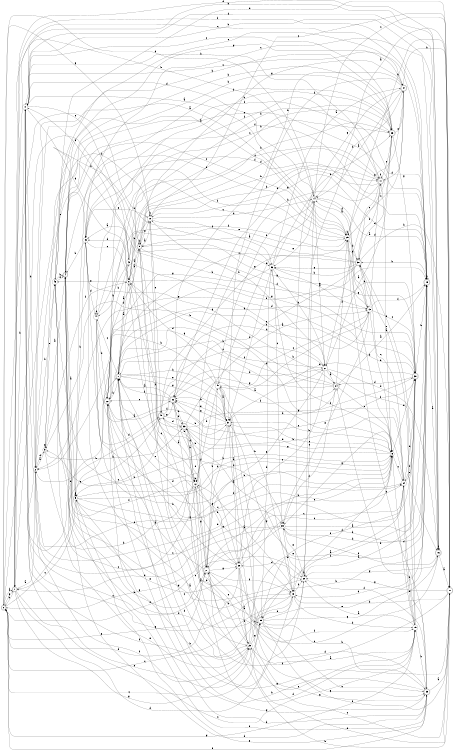 digraph n38_10 {
__start0 [label="" shape="none"];

rankdir=LR;
size="8,5";

s0 [style="rounded,filled", color="black", fillcolor="white" shape="doublecircle", label="0"];
s1 [style="rounded,filled", color="black", fillcolor="white" shape="doublecircle", label="1"];
s2 [style="filled", color="black", fillcolor="white" shape="circle", label="2"];
s3 [style="filled", color="black", fillcolor="white" shape="circle", label="3"];
s4 [style="rounded,filled", color="black", fillcolor="white" shape="doublecircle", label="4"];
s5 [style="filled", color="black", fillcolor="white" shape="circle", label="5"];
s6 [style="filled", color="black", fillcolor="white" shape="circle", label="6"];
s7 [style="rounded,filled", color="black", fillcolor="white" shape="doublecircle", label="7"];
s8 [style="filled", color="black", fillcolor="white" shape="circle", label="8"];
s9 [style="rounded,filled", color="black", fillcolor="white" shape="doublecircle", label="9"];
s10 [style="filled", color="black", fillcolor="white" shape="circle", label="10"];
s11 [style="rounded,filled", color="black", fillcolor="white" shape="doublecircle", label="11"];
s12 [style="filled", color="black", fillcolor="white" shape="circle", label="12"];
s13 [style="filled", color="black", fillcolor="white" shape="circle", label="13"];
s14 [style="filled", color="black", fillcolor="white" shape="circle", label="14"];
s15 [style="rounded,filled", color="black", fillcolor="white" shape="doublecircle", label="15"];
s16 [style="rounded,filled", color="black", fillcolor="white" shape="doublecircle", label="16"];
s17 [style="rounded,filled", color="black", fillcolor="white" shape="doublecircle", label="17"];
s18 [style="filled", color="black", fillcolor="white" shape="circle", label="18"];
s19 [style="filled", color="black", fillcolor="white" shape="circle", label="19"];
s20 [style="filled", color="black", fillcolor="white" shape="circle", label="20"];
s21 [style="rounded,filled", color="black", fillcolor="white" shape="doublecircle", label="21"];
s22 [style="rounded,filled", color="black", fillcolor="white" shape="doublecircle", label="22"];
s23 [style="rounded,filled", color="black", fillcolor="white" shape="doublecircle", label="23"];
s24 [style="rounded,filled", color="black", fillcolor="white" shape="doublecircle", label="24"];
s25 [style="filled", color="black", fillcolor="white" shape="circle", label="25"];
s26 [style="rounded,filled", color="black", fillcolor="white" shape="doublecircle", label="26"];
s27 [style="filled", color="black", fillcolor="white" shape="circle", label="27"];
s28 [style="filled", color="black", fillcolor="white" shape="circle", label="28"];
s29 [style="filled", color="black", fillcolor="white" shape="circle", label="29"];
s30 [style="rounded,filled", color="black", fillcolor="white" shape="doublecircle", label="30"];
s31 [style="filled", color="black", fillcolor="white" shape="circle", label="31"];
s32 [style="rounded,filled", color="black", fillcolor="white" shape="doublecircle", label="32"];
s33 [style="rounded,filled", color="black", fillcolor="white" shape="doublecircle", label="33"];
s34 [style="filled", color="black", fillcolor="white" shape="circle", label="34"];
s35 [style="rounded,filled", color="black", fillcolor="white" shape="doublecircle", label="35"];
s36 [style="filled", color="black", fillcolor="white" shape="circle", label="36"];
s37 [style="rounded,filled", color="black", fillcolor="white" shape="doublecircle", label="37"];
s38 [style="rounded,filled", color="black", fillcolor="white" shape="doublecircle", label="38"];
s39 [style="filled", color="black", fillcolor="white" shape="circle", label="39"];
s40 [style="rounded,filled", color="black", fillcolor="white" shape="doublecircle", label="40"];
s41 [style="filled", color="black", fillcolor="white" shape="circle", label="41"];
s42 [style="filled", color="black", fillcolor="white" shape="circle", label="42"];
s43 [style="filled", color="black", fillcolor="white" shape="circle", label="43"];
s44 [style="filled", color="black", fillcolor="white" shape="circle", label="44"];
s45 [style="filled", color="black", fillcolor="white" shape="circle", label="45"];
s46 [style="filled", color="black", fillcolor="white" shape="circle", label="46"];
s0 -> s1 [label="a"];
s0 -> s36 [label="b"];
s0 -> s35 [label="c"];
s0 -> s14 [label="d"];
s0 -> s40 [label="e"];
s0 -> s20 [label="f"];
s0 -> s1 [label="g"];
s0 -> s36 [label="h"];
s1 -> s2 [label="a"];
s1 -> s0 [label="b"];
s1 -> s15 [label="c"];
s1 -> s18 [label="d"];
s1 -> s35 [label="e"];
s1 -> s15 [label="f"];
s1 -> s29 [label="g"];
s1 -> s41 [label="h"];
s2 -> s3 [label="a"];
s2 -> s46 [label="b"];
s2 -> s34 [label="c"];
s2 -> s34 [label="d"];
s2 -> s43 [label="e"];
s2 -> s29 [label="f"];
s2 -> s30 [label="g"];
s2 -> s26 [label="h"];
s3 -> s4 [label="a"];
s3 -> s33 [label="b"];
s3 -> s12 [label="c"];
s3 -> s2 [label="d"];
s3 -> s46 [label="e"];
s3 -> s8 [label="f"];
s3 -> s3 [label="g"];
s3 -> s9 [label="h"];
s4 -> s5 [label="a"];
s4 -> s26 [label="b"];
s4 -> s25 [label="c"];
s4 -> s23 [label="d"];
s4 -> s28 [label="e"];
s4 -> s15 [label="f"];
s4 -> s37 [label="g"];
s4 -> s21 [label="h"];
s5 -> s6 [label="a"];
s5 -> s20 [label="b"];
s5 -> s1 [label="c"];
s5 -> s6 [label="d"];
s5 -> s23 [label="e"];
s5 -> s6 [label="f"];
s5 -> s5 [label="g"];
s5 -> s43 [label="h"];
s6 -> s7 [label="a"];
s6 -> s21 [label="b"];
s6 -> s34 [label="c"];
s6 -> s32 [label="d"];
s6 -> s30 [label="e"];
s6 -> s18 [label="f"];
s6 -> s33 [label="g"];
s6 -> s31 [label="h"];
s7 -> s8 [label="a"];
s7 -> s27 [label="b"];
s7 -> s44 [label="c"];
s7 -> s13 [label="d"];
s7 -> s31 [label="e"];
s7 -> s42 [label="f"];
s7 -> s31 [label="g"];
s7 -> s31 [label="h"];
s8 -> s9 [label="a"];
s8 -> s26 [label="b"];
s8 -> s12 [label="c"];
s8 -> s43 [label="d"];
s8 -> s46 [label="e"];
s8 -> s33 [label="f"];
s8 -> s30 [label="g"];
s8 -> s26 [label="h"];
s9 -> s10 [label="a"];
s9 -> s9 [label="b"];
s9 -> s29 [label="c"];
s9 -> s28 [label="d"];
s9 -> s10 [label="e"];
s9 -> s30 [label="f"];
s9 -> s37 [label="g"];
s9 -> s11 [label="h"];
s10 -> s7 [label="a"];
s10 -> s11 [label="b"];
s10 -> s17 [label="c"];
s10 -> s14 [label="d"];
s10 -> s40 [label="e"];
s10 -> s36 [label="f"];
s10 -> s0 [label="g"];
s10 -> s10 [label="h"];
s11 -> s6 [label="a"];
s11 -> s12 [label="b"];
s11 -> s26 [label="c"];
s11 -> s9 [label="d"];
s11 -> s32 [label="e"];
s11 -> s11 [label="f"];
s11 -> s27 [label="g"];
s11 -> s41 [label="h"];
s12 -> s13 [label="a"];
s12 -> s12 [label="b"];
s12 -> s16 [label="c"];
s12 -> s5 [label="d"];
s12 -> s7 [label="e"];
s12 -> s4 [label="f"];
s12 -> s21 [label="g"];
s12 -> s46 [label="h"];
s13 -> s14 [label="a"];
s13 -> s45 [label="b"];
s13 -> s30 [label="c"];
s13 -> s11 [label="d"];
s13 -> s39 [label="e"];
s13 -> s15 [label="f"];
s13 -> s25 [label="g"];
s13 -> s6 [label="h"];
s14 -> s15 [label="a"];
s14 -> s1 [label="b"];
s14 -> s17 [label="c"];
s14 -> s41 [label="d"];
s14 -> s36 [label="e"];
s14 -> s13 [label="f"];
s14 -> s27 [label="g"];
s14 -> s45 [label="h"];
s15 -> s16 [label="a"];
s15 -> s38 [label="b"];
s15 -> s41 [label="c"];
s15 -> s18 [label="d"];
s15 -> s4 [label="e"];
s15 -> s43 [label="f"];
s15 -> s10 [label="g"];
s15 -> s15 [label="h"];
s16 -> s17 [label="a"];
s16 -> s41 [label="b"];
s16 -> s43 [label="c"];
s16 -> s1 [label="d"];
s16 -> s39 [label="e"];
s16 -> s16 [label="f"];
s16 -> s20 [label="g"];
s16 -> s41 [label="h"];
s17 -> s14 [label="a"];
s17 -> s18 [label="b"];
s17 -> s29 [label="c"];
s17 -> s46 [label="d"];
s17 -> s29 [label="e"];
s17 -> s7 [label="f"];
s17 -> s20 [label="g"];
s17 -> s25 [label="h"];
s18 -> s12 [label="a"];
s18 -> s19 [label="b"];
s18 -> s0 [label="c"];
s18 -> s4 [label="d"];
s18 -> s35 [label="e"];
s18 -> s20 [label="f"];
s18 -> s41 [label="g"];
s18 -> s45 [label="h"];
s19 -> s20 [label="a"];
s19 -> s23 [label="b"];
s19 -> s41 [label="c"];
s19 -> s6 [label="d"];
s19 -> s38 [label="e"];
s19 -> s38 [label="f"];
s19 -> s0 [label="g"];
s19 -> s34 [label="h"];
s20 -> s20 [label="a"];
s20 -> s21 [label="b"];
s20 -> s14 [label="c"];
s20 -> s28 [label="d"];
s20 -> s39 [label="e"];
s20 -> s23 [label="f"];
s20 -> s31 [label="g"];
s20 -> s37 [label="h"];
s21 -> s22 [label="a"];
s21 -> s17 [label="b"];
s21 -> s34 [label="c"];
s21 -> s33 [label="d"];
s21 -> s0 [label="e"];
s21 -> s18 [label="f"];
s21 -> s28 [label="g"];
s21 -> s45 [label="h"];
s22 -> s9 [label="a"];
s22 -> s23 [label="b"];
s22 -> s26 [label="c"];
s22 -> s28 [label="d"];
s22 -> s15 [label="e"];
s22 -> s11 [label="f"];
s22 -> s17 [label="g"];
s22 -> s7 [label="h"];
s23 -> s17 [label="a"];
s23 -> s24 [label="b"];
s23 -> s25 [label="c"];
s23 -> s31 [label="d"];
s23 -> s5 [label="e"];
s23 -> s0 [label="f"];
s23 -> s22 [label="g"];
s23 -> s7 [label="h"];
s24 -> s15 [label="a"];
s24 -> s3 [label="b"];
s24 -> s22 [label="c"];
s24 -> s25 [label="d"];
s24 -> s6 [label="e"];
s24 -> s39 [label="f"];
s24 -> s2 [label="g"];
s24 -> s31 [label="h"];
s25 -> s2 [label="a"];
s25 -> s6 [label="b"];
s25 -> s26 [label="c"];
s25 -> s38 [label="d"];
s25 -> s4 [label="e"];
s25 -> s43 [label="f"];
s25 -> s40 [label="g"];
s25 -> s25 [label="h"];
s26 -> s27 [label="a"];
s26 -> s4 [label="b"];
s26 -> s41 [label="c"];
s26 -> s38 [label="d"];
s26 -> s37 [label="e"];
s26 -> s5 [label="f"];
s26 -> s30 [label="g"];
s26 -> s8 [label="h"];
s27 -> s24 [label="a"];
s27 -> s10 [label="b"];
s27 -> s28 [label="c"];
s27 -> s16 [label="d"];
s27 -> s21 [label="e"];
s27 -> s16 [label="f"];
s27 -> s2 [label="g"];
s27 -> s32 [label="h"];
s28 -> s29 [label="a"];
s28 -> s12 [label="b"];
s28 -> s6 [label="c"];
s28 -> s0 [label="d"];
s28 -> s6 [label="e"];
s28 -> s29 [label="f"];
s28 -> s23 [label="g"];
s28 -> s22 [label="h"];
s29 -> s19 [label="a"];
s29 -> s21 [label="b"];
s29 -> s7 [label="c"];
s29 -> s7 [label="d"];
s29 -> s21 [label="e"];
s29 -> s30 [label="f"];
s29 -> s35 [label="g"];
s29 -> s15 [label="h"];
s30 -> s20 [label="a"];
s30 -> s1 [label="b"];
s30 -> s7 [label="c"];
s30 -> s24 [label="d"];
s30 -> s31 [label="e"];
s30 -> s34 [label="f"];
s30 -> s9 [label="g"];
s30 -> s15 [label="h"];
s31 -> s28 [label="a"];
s31 -> s3 [label="b"];
s31 -> s6 [label="c"];
s31 -> s21 [label="d"];
s31 -> s32 [label="e"];
s31 -> s22 [label="f"];
s31 -> s32 [label="g"];
s31 -> s32 [label="h"];
s32 -> s7 [label="a"];
s32 -> s12 [label="b"];
s32 -> s22 [label="c"];
s32 -> s19 [label="d"];
s32 -> s33 [label="e"];
s32 -> s7 [label="f"];
s32 -> s27 [label="g"];
s32 -> s33 [label="h"];
s33 -> s12 [label="a"];
s33 -> s34 [label="b"];
s33 -> s30 [label="c"];
s33 -> s40 [label="d"];
s33 -> s19 [label="e"];
s33 -> s24 [label="f"];
s33 -> s30 [label="g"];
s33 -> s21 [label="h"];
s34 -> s35 [label="a"];
s34 -> s19 [label="b"];
s34 -> s38 [label="c"];
s34 -> s8 [label="d"];
s34 -> s30 [label="e"];
s34 -> s35 [label="f"];
s34 -> s39 [label="g"];
s34 -> s30 [label="h"];
s35 -> s9 [label="a"];
s35 -> s36 [label="b"];
s35 -> s23 [label="c"];
s35 -> s10 [label="d"];
s35 -> s15 [label="e"];
s35 -> s17 [label="f"];
s35 -> s16 [label="g"];
s35 -> s23 [label="h"];
s36 -> s37 [label="a"];
s36 -> s13 [label="b"];
s36 -> s39 [label="c"];
s36 -> s31 [label="d"];
s36 -> s26 [label="e"];
s36 -> s6 [label="f"];
s36 -> s5 [label="g"];
s36 -> s27 [label="h"];
s37 -> s14 [label="a"];
s37 -> s32 [label="b"];
s37 -> s38 [label="c"];
s37 -> s11 [label="d"];
s37 -> s25 [label="e"];
s37 -> s31 [label="f"];
s37 -> s18 [label="g"];
s37 -> s17 [label="h"];
s38 -> s9 [label="a"];
s38 -> s36 [label="b"];
s38 -> s7 [label="c"];
s38 -> s13 [label="d"];
s38 -> s32 [label="e"];
s38 -> s11 [label="f"];
s38 -> s36 [label="g"];
s38 -> s17 [label="h"];
s39 -> s15 [label="a"];
s39 -> s15 [label="b"];
s39 -> s4 [label="c"];
s39 -> s1 [label="d"];
s39 -> s18 [label="e"];
s39 -> s7 [label="f"];
s39 -> s0 [label="g"];
s39 -> s15 [label="h"];
s40 -> s12 [label="a"];
s40 -> s2 [label="b"];
s40 -> s5 [label="c"];
s40 -> s13 [label="d"];
s40 -> s15 [label="e"];
s40 -> s27 [label="f"];
s40 -> s32 [label="g"];
s40 -> s31 [label="h"];
s41 -> s25 [label="a"];
s41 -> s7 [label="b"];
s41 -> s21 [label="c"];
s41 -> s16 [label="d"];
s41 -> s42 [label="e"];
s41 -> s35 [label="f"];
s41 -> s8 [label="g"];
s41 -> s2 [label="h"];
s42 -> s43 [label="a"];
s42 -> s22 [label="b"];
s42 -> s11 [label="c"];
s42 -> s30 [label="d"];
s42 -> s25 [label="e"];
s42 -> s41 [label="f"];
s42 -> s18 [label="g"];
s42 -> s44 [label="h"];
s43 -> s18 [label="a"];
s43 -> s4 [label="b"];
s43 -> s8 [label="c"];
s43 -> s44 [label="d"];
s43 -> s10 [label="e"];
s43 -> s15 [label="f"];
s43 -> s24 [label="g"];
s43 -> s34 [label="h"];
s44 -> s32 [label="a"];
s44 -> s26 [label="b"];
s44 -> s25 [label="c"];
s44 -> s40 [label="d"];
s44 -> s44 [label="e"];
s44 -> s38 [label="f"];
s44 -> s39 [label="g"];
s44 -> s22 [label="h"];
s45 -> s31 [label="a"];
s45 -> s12 [label="b"];
s45 -> s13 [label="c"];
s45 -> s8 [label="d"];
s45 -> s14 [label="e"];
s45 -> s19 [label="f"];
s45 -> s23 [label="g"];
s45 -> s22 [label="h"];
s46 -> s25 [label="a"];
s46 -> s4 [label="b"];
s46 -> s37 [label="c"];
s46 -> s10 [label="d"];
s46 -> s29 [label="e"];
s46 -> s4 [label="f"];
s46 -> s20 [label="g"];
s46 -> s6 [label="h"];

}